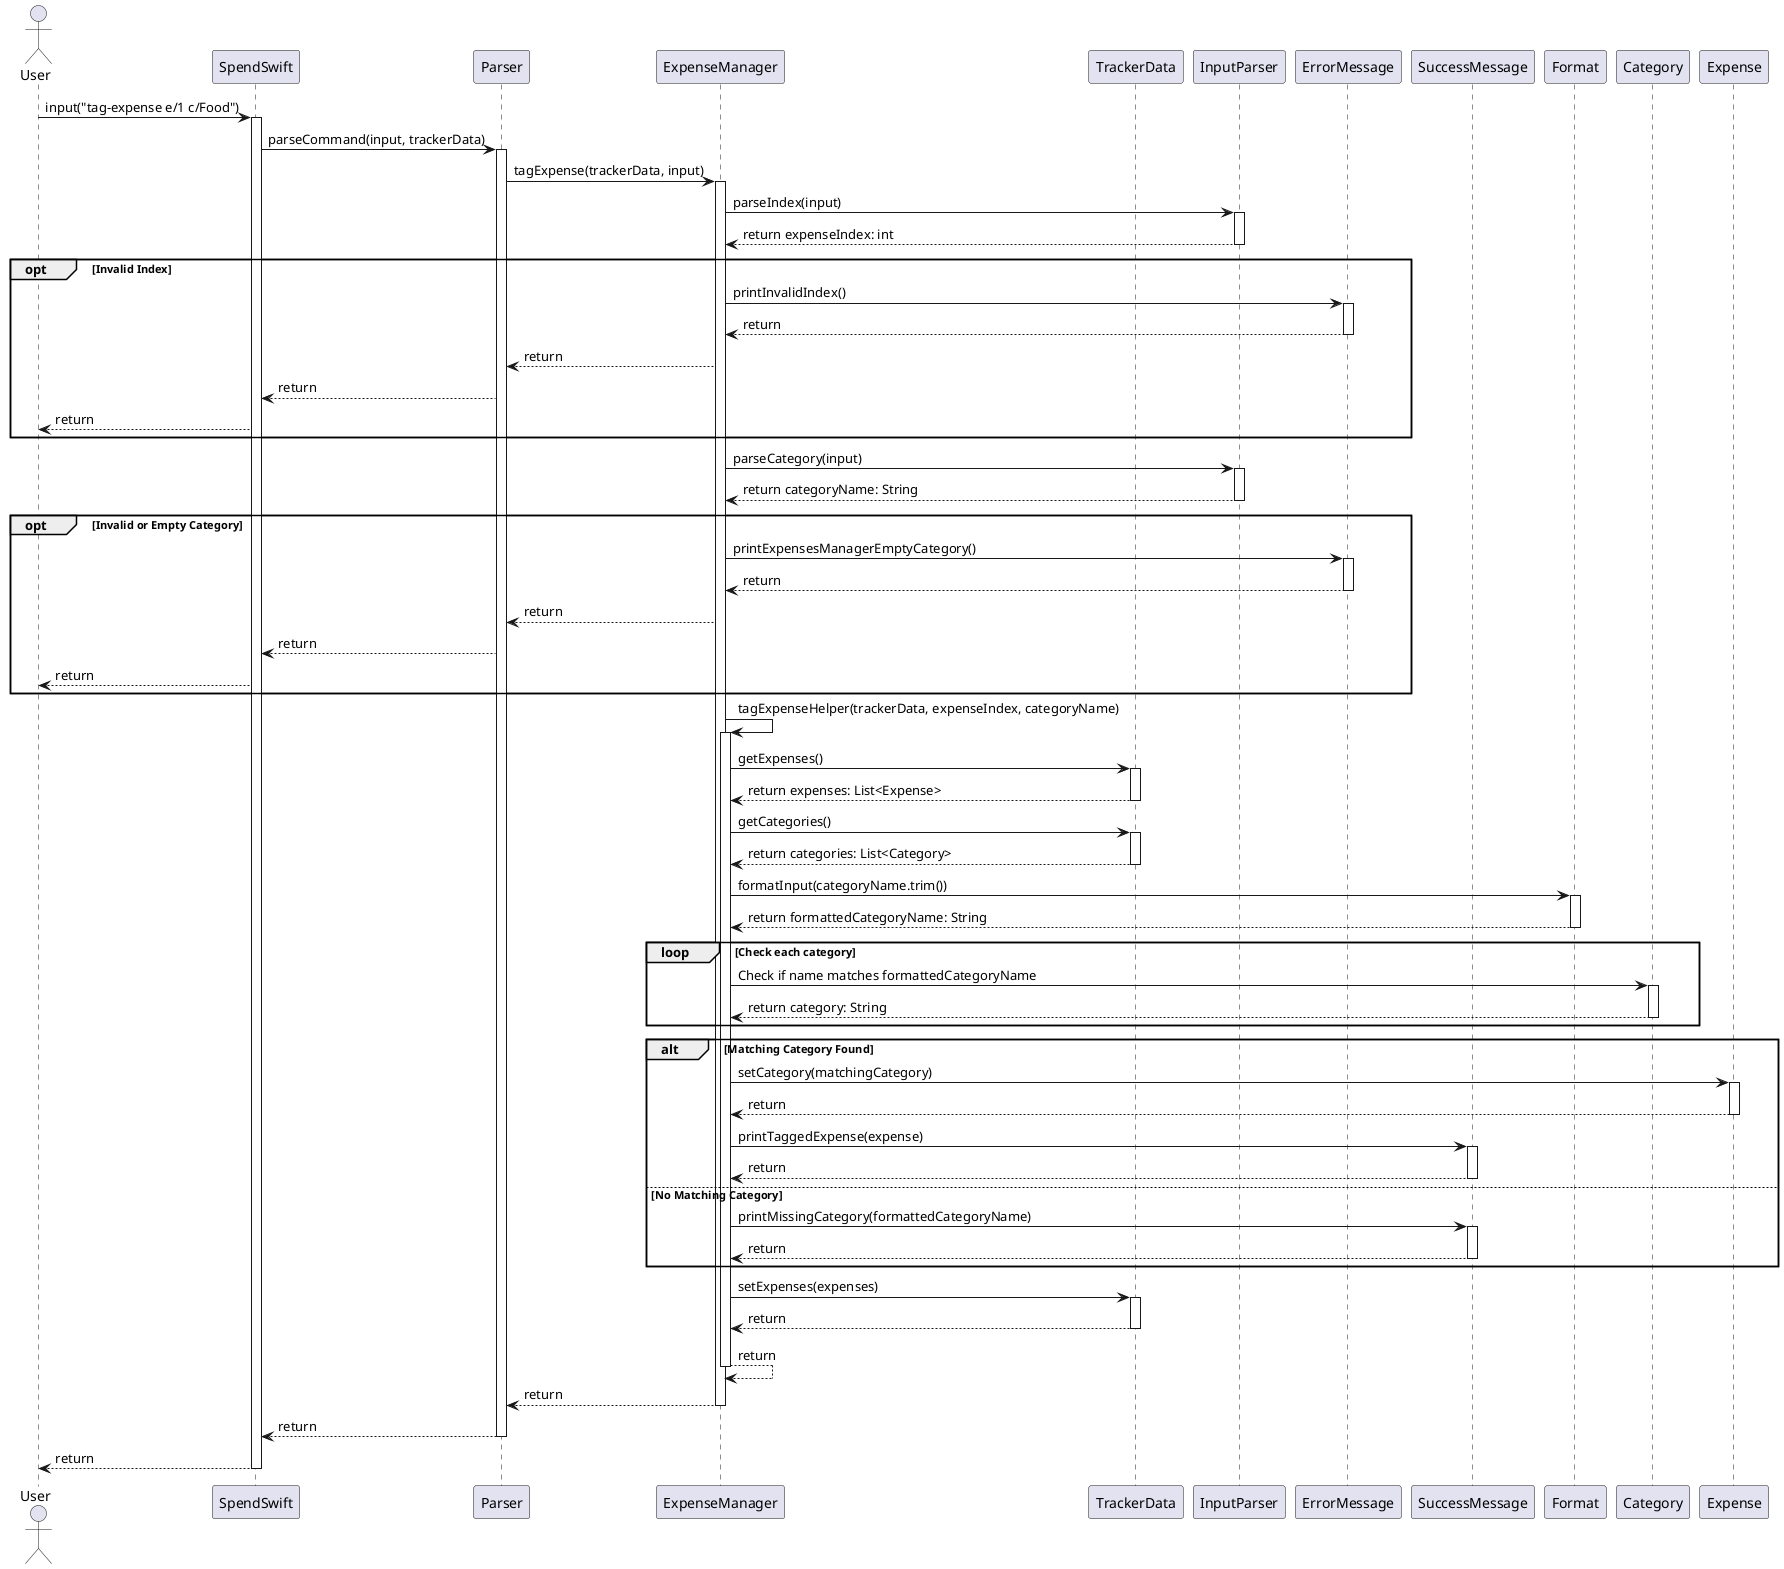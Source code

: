 @startuml
actor User
participant SpendSwift
participant Parser
participant ExpenseManager
participant TrackerData
participant InputParser
participant ErrorMessage
participant SuccessMessage
participant Format
participant Category
participant Expense

User -> SpendSwift : input("tag-expense e/1 c/Food")
activate SpendSwift
SpendSwift -> Parser : parseCommand(input, trackerData)

activate Parser
Parser -> ExpenseManager : tagExpense(trackerData, input)

activate ExpenseManager
ExpenseManager -> InputParser : parseIndex(input)
activate InputParser
InputParser --> ExpenseManager : return expenseIndex: int
deactivate InputParser

opt Invalid Index
    ExpenseManager -> ErrorMessage : printInvalidIndex()
    activate ErrorMessage
    ErrorMessage --> ExpenseManager : return
    deactivate ErrorMessage
    ExpenseManager --> Parser : return
    Parser --> SpendSwift : return
    SpendSwift --> User : return
end

ExpenseManager -> InputParser : parseCategory(input)
activate InputParser
InputParser --> ExpenseManager : return categoryName: String
deactivate InputParser

opt Invalid or Empty Category
    ExpenseManager -> ErrorMessage : printExpensesManagerEmptyCategory()
    activate ErrorMessage
    ErrorMessage --> ExpenseManager : return
    deactivate ErrorMessage
    ExpenseManager --> Parser : return
    Parser --> SpendSwift : return
    SpendSwift --> User : return
end

    ExpenseManager -> ExpenseManager : tagExpenseHelper(trackerData, expenseIndex, categoryName)

    activate ExpenseManager
    ExpenseManager -> TrackerData : getExpenses()
    activate TrackerData
    TrackerData --> ExpenseManager : return expenses: List<Expense>
    deactivate TrackerData
    ExpenseManager -> TrackerData : getCategories()
    activate TrackerData
    TrackerData --> ExpenseManager : return categories: List<Category>
    deactivate TrackerData

    ExpenseManager -> Format : formatInput(categoryName.trim())
    activate Format
    Format --> ExpenseManager : return formattedCategoryName: String
    deactivate Format

    loop Check each category
        ExpenseManager -> Category : Check if name matches formattedCategoryName
        activate Category
        Category --> ExpenseManager : return category: String
        deactivate Category
    end

    alt Matching Category Found
        ExpenseManager -> Expense : setCategory(matchingCategory)
        activate Expense
        Expense --> ExpenseManager : return
        deactivate Expense
        ExpenseManager -> SuccessMessage : printTaggedExpense(expense)
        activate SuccessMessage
        SuccessMessage --> ExpenseManager : return
        deactivate SuccessMessage
    else No Matching Category
        ExpenseManager -> SuccessMessage : printMissingCategory(formattedCategoryName)
        activate SuccessMessage
        SuccessMessage --> ExpenseManager : return
        deactivate SuccessMessage
    end

    ExpenseManager -> TrackerData : setExpenses(expenses)
    activate TrackerData
    TrackerData --> ExpenseManager : return
    deactivate TrackerData

ExpenseManager --> ExpenseManager : return
deactivate ExpenseManager

ExpenseManager --> Parser : return
deactivate ExpenseManager
Parser --> SpendSwift : return
deactivate Parser
SpendSwift --> User : return
deactivate SpendSwift

@enduml

